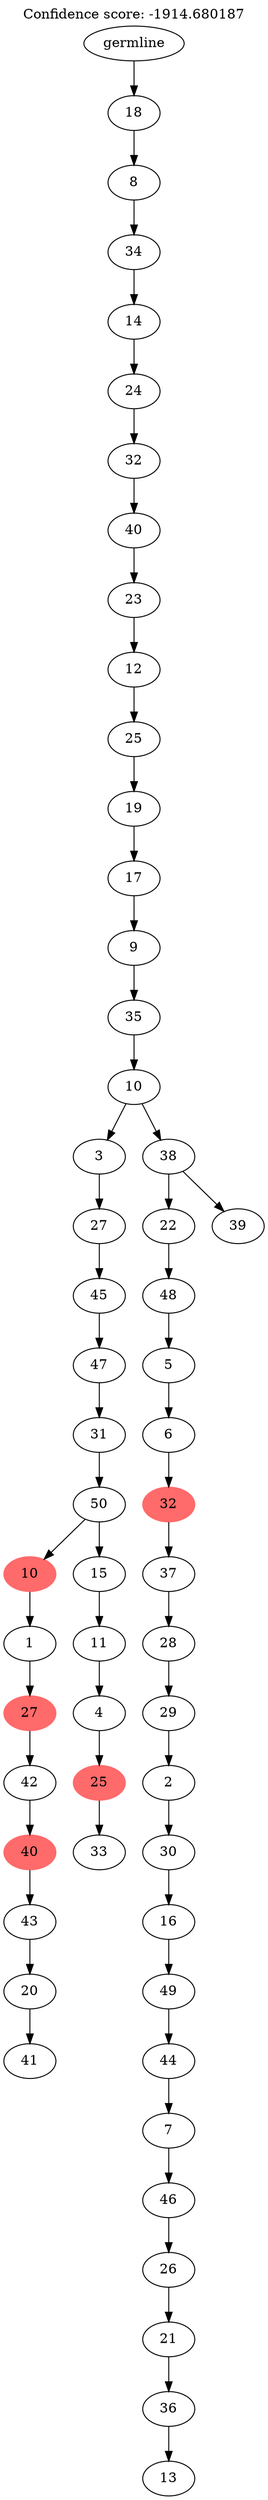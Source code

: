 digraph g {
	"54" -> "55";
	"55" [label="41"];
	"53" -> "54";
	"54" [label="20"];
	"52" -> "53";
	"53" [label="43"];
	"51" -> "52";
	"52" [color=indianred1, style=filled, label="40"];
	"50" -> "51";
	"51" [label="42"];
	"49" -> "50";
	"50" [color=indianred1, style=filled, label="27"];
	"48" -> "49";
	"49" [label="1"];
	"46" -> "47";
	"47" [label="33"];
	"45" -> "46";
	"46" [color=indianred1, style=filled, label="25"];
	"44" -> "45";
	"45" [label="4"];
	"43" -> "44";
	"44" [label="11"];
	"42" -> "43";
	"43" [label="15"];
	"42" -> "48";
	"48" [color=indianred1, style=filled, label="10"];
	"41" -> "42";
	"42" [label="50"];
	"40" -> "41";
	"41" [label="31"];
	"39" -> "40";
	"40" [label="47"];
	"38" -> "39";
	"39" [label="45"];
	"37" -> "38";
	"38" [label="27"];
	"35" -> "36";
	"36" [label="13"];
	"34" -> "35";
	"35" [label="36"];
	"33" -> "34";
	"34" [label="21"];
	"32" -> "33";
	"33" [label="26"];
	"31" -> "32";
	"32" [label="46"];
	"30" -> "31";
	"31" [label="7"];
	"29" -> "30";
	"30" [label="44"];
	"28" -> "29";
	"29" [label="49"];
	"27" -> "28";
	"28" [label="16"];
	"26" -> "27";
	"27" [label="30"];
	"25" -> "26";
	"26" [label="2"];
	"24" -> "25";
	"25" [label="29"];
	"23" -> "24";
	"24" [label="28"];
	"22" -> "23";
	"23" [label="37"];
	"21" -> "22";
	"22" [color=indianred1, style=filled, label="32"];
	"20" -> "21";
	"21" [label="6"];
	"19" -> "20";
	"20" [label="5"];
	"18" -> "19";
	"19" [label="48"];
	"16" -> "17";
	"17" [label="39"];
	"16" -> "18";
	"18" [label="22"];
	"15" -> "16";
	"16" [label="38"];
	"15" -> "37";
	"37" [label="3"];
	"14" -> "15";
	"15" [label="10"];
	"13" -> "14";
	"14" [label="35"];
	"12" -> "13";
	"13" [label="9"];
	"11" -> "12";
	"12" [label="17"];
	"10" -> "11";
	"11" [label="19"];
	"9" -> "10";
	"10" [label="25"];
	"8" -> "9";
	"9" [label="12"];
	"7" -> "8";
	"8" [label="23"];
	"6" -> "7";
	"7" [label="40"];
	"5" -> "6";
	"6" [label="32"];
	"4" -> "5";
	"5" [label="24"];
	"3" -> "4";
	"4" [label="14"];
	"2" -> "3";
	"3" [label="34"];
	"1" -> "2";
	"2" [label="8"];
	"0" -> "1";
	"1" [label="18"];
	"0" [label="germline"];
	labelloc="t";
	label="Confidence score: -1914.680187";
}
